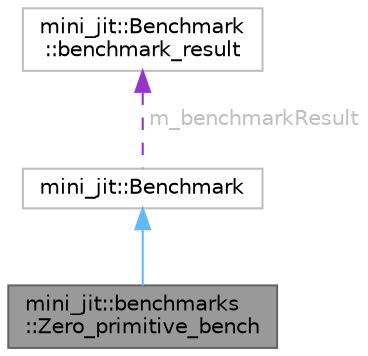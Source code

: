digraph "mini_jit::benchmarks::Zero_primitive_bench"
{
 // LATEX_PDF_SIZE
  bgcolor="transparent";
  edge [fontname=Helvetica,fontsize=10,labelfontname=Helvetica,labelfontsize=10];
  node [fontname=Helvetica,fontsize=10,shape=box,height=0.2,width=0.4];
  Node1 [id="Node000001",label="mini_jit::benchmarks\l::Zero_primitive_bench",height=0.2,width=0.4,color="gray40", fillcolor="grey60", style="filled", fontcolor="black",tooltip=" "];
  Node2 -> Node1 [id="edge1_Node000001_Node000002",dir="back",color="steelblue1",style="solid",tooltip=" "];
  Node2 [id="Node000002",label="mini_jit::Benchmark",height=0.2,width=0.4,color="grey75", fillcolor="white", style="filled",URL="$classmini__jit_1_1Benchmark.html",tooltip=" "];
  Node3 -> Node2 [id="edge2_Node000002_Node000003",dir="back",color="darkorchid3",style="dashed",tooltip=" ",label=" m_benchmarkResult",fontcolor="grey" ];
  Node3 [id="Node000003",label="mini_jit::Benchmark\l::benchmark_result",height=0.2,width=0.4,color="grey75", fillcolor="white", style="filled",URL="$structmini__jit_1_1Benchmark_1_1benchmark__result.html",tooltip=" "];
}
